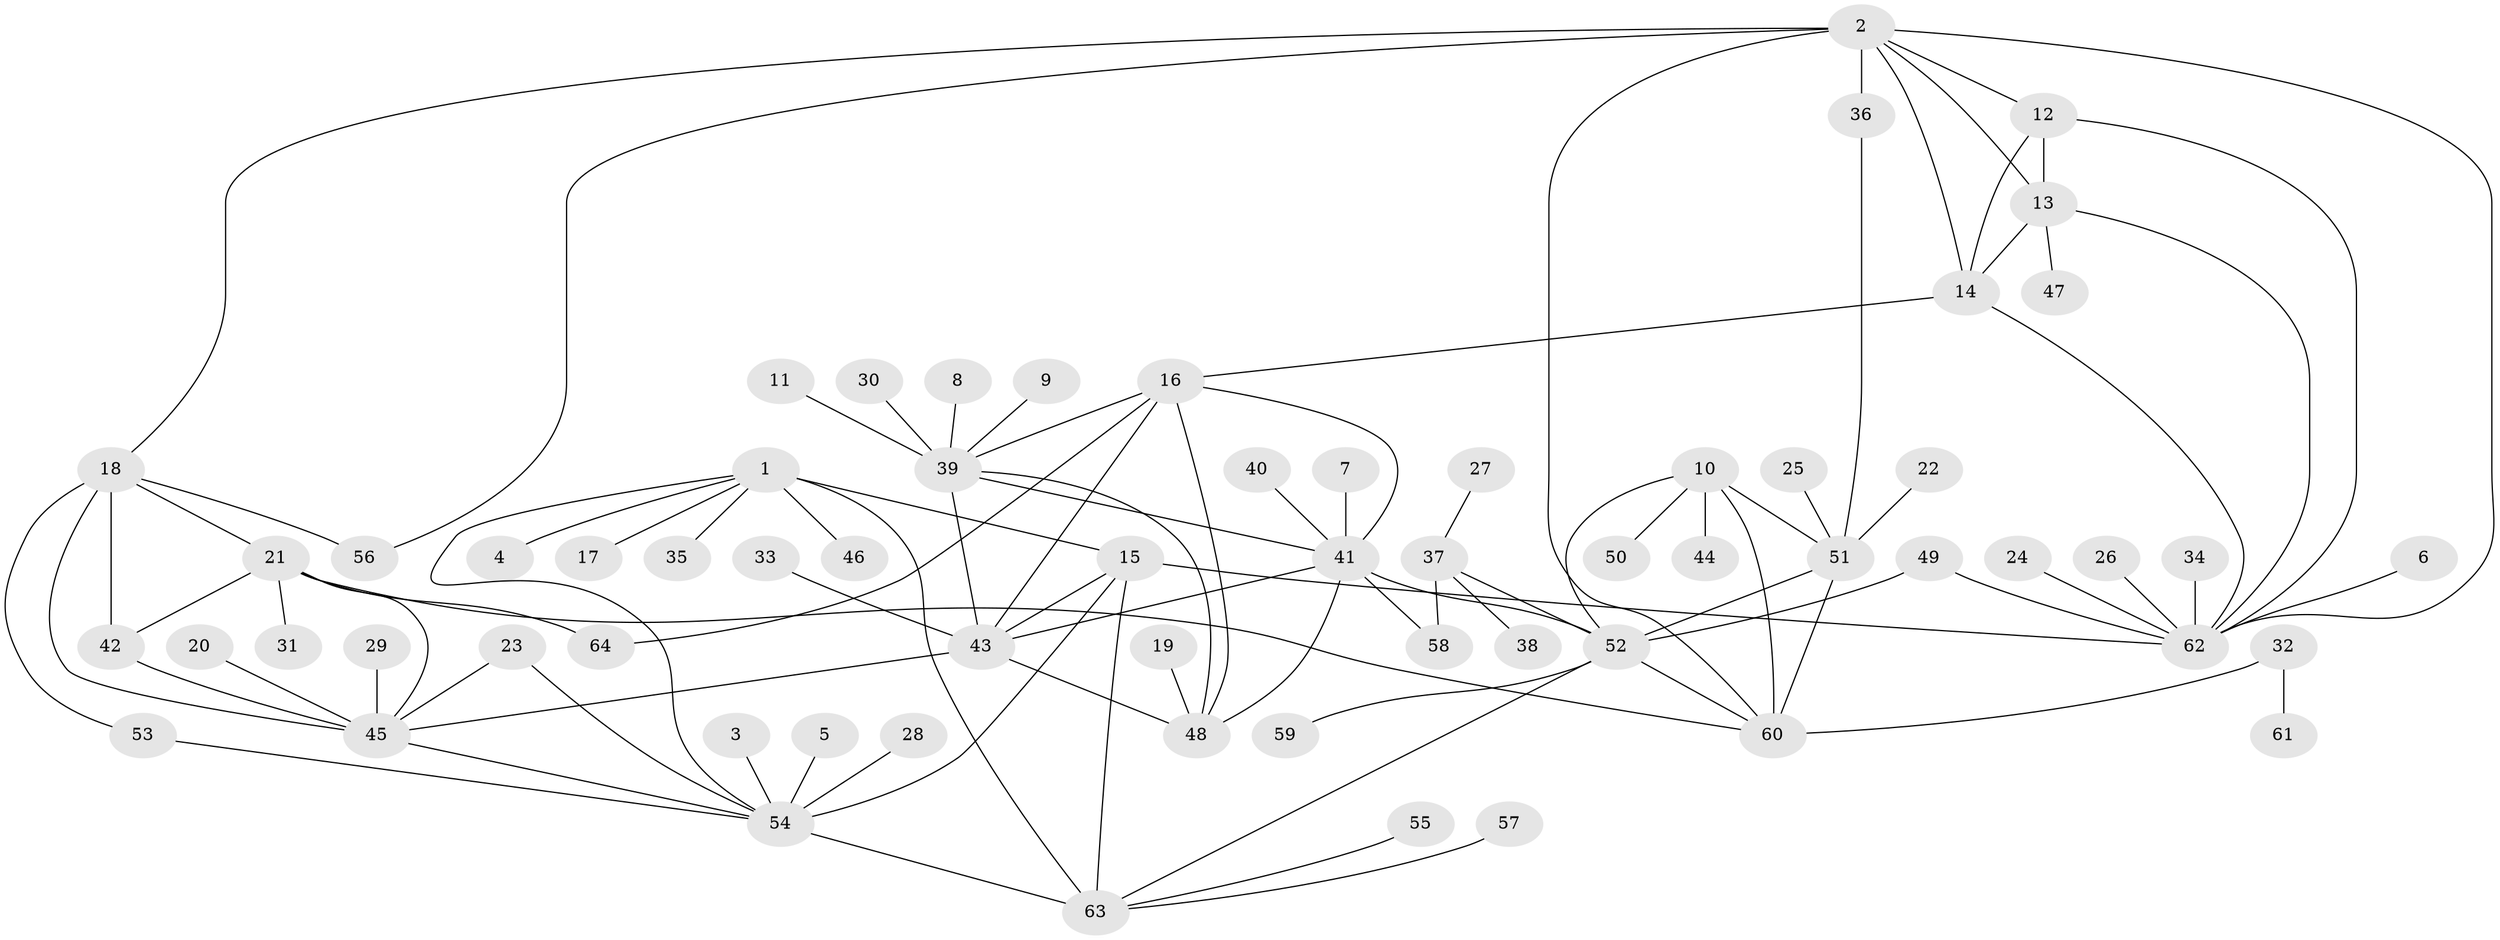 // original degree distribution, {8: 0.02830188679245283, 9: 0.04716981132075472, 11: 0.02830188679245283, 5: 0.03773584905660377, 4: 0.018867924528301886, 7: 0.04716981132075472, 10: 0.018867924528301886, 6: 0.018867924528301886, 1: 0.5754716981132075, 2: 0.16037735849056603, 3: 0.018867924528301886}
// Generated by graph-tools (version 1.1) at 2025/37/03/04/25 23:37:45]
// undirected, 64 vertices, 97 edges
graph export_dot {
  node [color=gray90,style=filled];
  1;
  2;
  3;
  4;
  5;
  6;
  7;
  8;
  9;
  10;
  11;
  12;
  13;
  14;
  15;
  16;
  17;
  18;
  19;
  20;
  21;
  22;
  23;
  24;
  25;
  26;
  27;
  28;
  29;
  30;
  31;
  32;
  33;
  34;
  35;
  36;
  37;
  38;
  39;
  40;
  41;
  42;
  43;
  44;
  45;
  46;
  47;
  48;
  49;
  50;
  51;
  52;
  53;
  54;
  55;
  56;
  57;
  58;
  59;
  60;
  61;
  62;
  63;
  64;
  1 -- 4 [weight=1.0];
  1 -- 15 [weight=2.0];
  1 -- 17 [weight=1.0];
  1 -- 35 [weight=1.0];
  1 -- 46 [weight=1.0];
  1 -- 54 [weight=1.0];
  1 -- 63 [weight=1.0];
  2 -- 12 [weight=1.0];
  2 -- 13 [weight=1.0];
  2 -- 14 [weight=1.0];
  2 -- 18 [weight=1.0];
  2 -- 36 [weight=2.0];
  2 -- 56 [weight=1.0];
  2 -- 60 [weight=1.0];
  2 -- 62 [weight=1.0];
  3 -- 54 [weight=1.0];
  5 -- 54 [weight=1.0];
  6 -- 62 [weight=1.0];
  7 -- 41 [weight=1.0];
  8 -- 39 [weight=1.0];
  9 -- 39 [weight=1.0];
  10 -- 44 [weight=1.0];
  10 -- 50 [weight=1.0];
  10 -- 51 [weight=2.0];
  10 -- 52 [weight=1.0];
  10 -- 60 [weight=1.0];
  11 -- 39 [weight=1.0];
  12 -- 13 [weight=1.0];
  12 -- 14 [weight=1.0];
  12 -- 62 [weight=1.0];
  13 -- 14 [weight=1.0];
  13 -- 47 [weight=1.0];
  13 -- 62 [weight=1.0];
  14 -- 16 [weight=1.0];
  14 -- 62 [weight=1.0];
  15 -- 43 [weight=1.0];
  15 -- 54 [weight=2.0];
  15 -- 62 [weight=1.0];
  15 -- 63 [weight=2.0];
  16 -- 39 [weight=1.0];
  16 -- 41 [weight=1.0];
  16 -- 43 [weight=1.0];
  16 -- 48 [weight=1.0];
  16 -- 64 [weight=1.0];
  18 -- 21 [weight=1.0];
  18 -- 42 [weight=2.0];
  18 -- 45 [weight=1.0];
  18 -- 53 [weight=1.0];
  18 -- 56 [weight=1.0];
  19 -- 48 [weight=1.0];
  20 -- 45 [weight=1.0];
  21 -- 31 [weight=1.0];
  21 -- 42 [weight=2.0];
  21 -- 45 [weight=1.0];
  21 -- 60 [weight=1.0];
  21 -- 64 [weight=1.0];
  22 -- 51 [weight=1.0];
  23 -- 45 [weight=1.0];
  23 -- 54 [weight=1.0];
  24 -- 62 [weight=1.0];
  25 -- 51 [weight=1.0];
  26 -- 62 [weight=1.0];
  27 -- 37 [weight=1.0];
  28 -- 54 [weight=1.0];
  29 -- 45 [weight=1.0];
  30 -- 39 [weight=1.0];
  32 -- 60 [weight=1.0];
  32 -- 61 [weight=1.0];
  33 -- 43 [weight=1.0];
  34 -- 62 [weight=1.0];
  36 -- 51 [weight=1.0];
  37 -- 38 [weight=1.0];
  37 -- 52 [weight=1.0];
  37 -- 58 [weight=1.0];
  39 -- 41 [weight=1.0];
  39 -- 43 [weight=1.0];
  39 -- 48 [weight=1.0];
  40 -- 41 [weight=1.0];
  41 -- 43 [weight=1.0];
  41 -- 48 [weight=1.0];
  41 -- 52 [weight=1.0];
  41 -- 58 [weight=1.0];
  42 -- 45 [weight=2.0];
  43 -- 45 [weight=1.0];
  43 -- 48 [weight=1.0];
  45 -- 54 [weight=1.0];
  49 -- 52 [weight=1.0];
  49 -- 62 [weight=1.0];
  51 -- 52 [weight=2.0];
  51 -- 60 [weight=2.0];
  52 -- 59 [weight=1.0];
  52 -- 60 [weight=1.0];
  52 -- 63 [weight=1.0];
  53 -- 54 [weight=1.0];
  54 -- 63 [weight=1.0];
  55 -- 63 [weight=1.0];
  57 -- 63 [weight=1.0];
}
